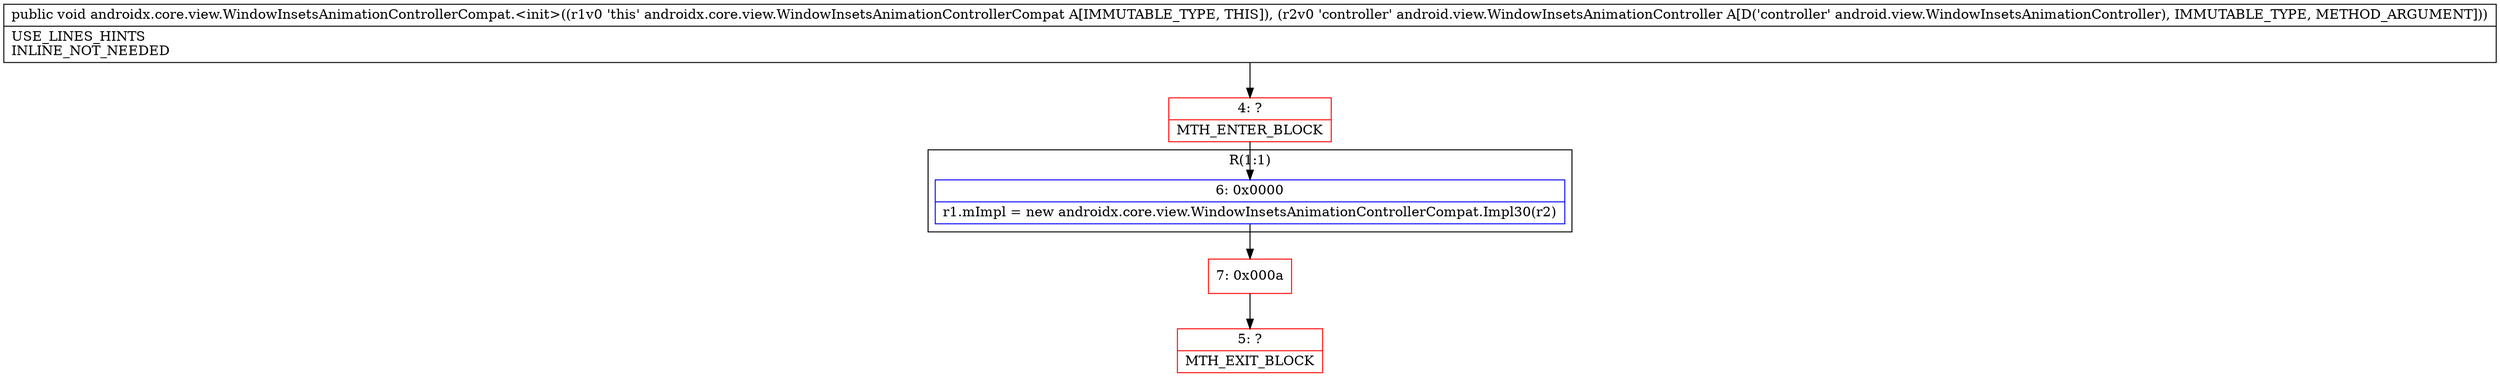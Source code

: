 digraph "CFG forandroidx.core.view.WindowInsetsAnimationControllerCompat.\<init\>(Landroid\/view\/WindowInsetsAnimationController;)V" {
subgraph cluster_Region_200888974 {
label = "R(1:1)";
node [shape=record,color=blue];
Node_6 [shape=record,label="{6\:\ 0x0000|r1.mImpl = new androidx.core.view.WindowInsetsAnimationControllerCompat.Impl30(r2)\l}"];
}
Node_4 [shape=record,color=red,label="{4\:\ ?|MTH_ENTER_BLOCK\l}"];
Node_7 [shape=record,color=red,label="{7\:\ 0x000a}"];
Node_5 [shape=record,color=red,label="{5\:\ ?|MTH_EXIT_BLOCK\l}"];
MethodNode[shape=record,label="{public void androidx.core.view.WindowInsetsAnimationControllerCompat.\<init\>((r1v0 'this' androidx.core.view.WindowInsetsAnimationControllerCompat A[IMMUTABLE_TYPE, THIS]), (r2v0 'controller' android.view.WindowInsetsAnimationController A[D('controller' android.view.WindowInsetsAnimationController), IMMUTABLE_TYPE, METHOD_ARGUMENT]))  | USE_LINES_HINTS\lINLINE_NOT_NEEDED\l}"];
MethodNode -> Node_4;Node_6 -> Node_7;
Node_4 -> Node_6;
Node_7 -> Node_5;
}

